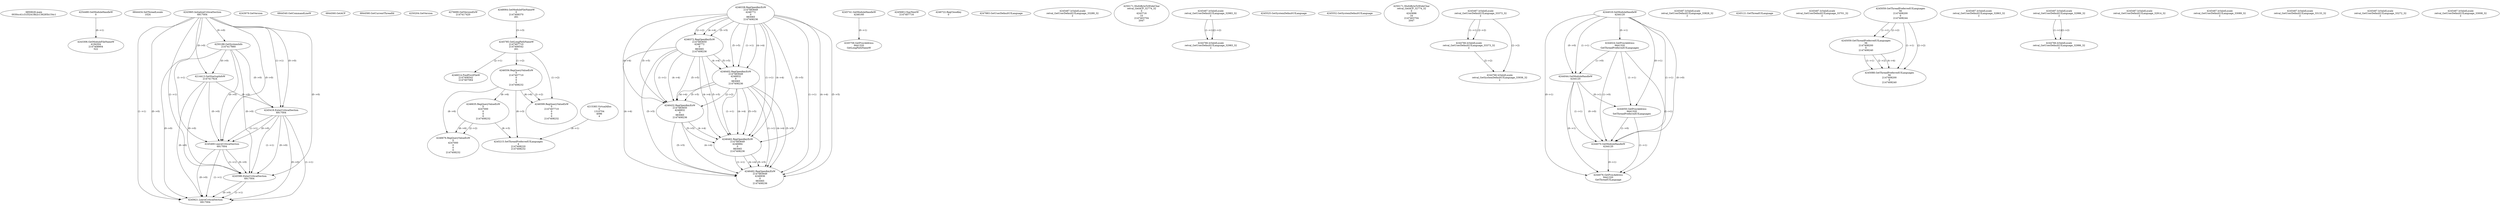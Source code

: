 // Global SCDG with merge call
digraph {
	0 [label="6850628.main
0030cc41c31f32418b2c136285b154c1"]
	1 [label="4254480.GetModuleHandleW
0"]
	2 [label="6844434.SetThreadLocale
1024"]
	3 [label="4243965.InitializeCriticalSection
6917004"]
	4 [label="4243979.GetVersion
"]
	5 [label="4250188.GetSystemInfo
2147417660"]
	3 -> 5 [label="(0-->0)"]
	6 [label="6844540.GetCommandLineW
"]
	7 [label="4214413.GetStartupInfoW
2147417624"]
	3 -> 7 [label="(0-->0)"]
	5 -> 7 [label="(0-->0)"]
	8 [label="6844560.GetACP
"]
	9 [label="6844580.GetCurrentThreadId
"]
	10 [label="4250204.GetVersion
"]
	11 [label="4276690.GetVersionExW
2147417420"]
	12 [label="4243306.GetModuleFileNameW
4194304
2147408904
522"]
	1 -> 12 [label="(0-->1)"]
	13 [label="4248064.GetModuleFileNameW
0
2147408370
261"]
	14 [label="4215383.VirtualAlloc
0
1310704
4096
4"]
	15 [label="4246338.RegOpenKeyExW
2147483649
4246772
0
983065
2147408236"]
	16 [label="4246372.RegOpenKeyExW
2147483650
4246772
0
983065
2147408236"]
	15 -> 16 [label="(2-->2)"]
	15 -> 16 [label="(4-->4)"]
	15 -> 16 [label="(5-->5)"]
	17 [label="4246402.RegOpenKeyExW
2147483649
4246832
0
983065
2147408236"]
	15 -> 17 [label="(1-->1)"]
	15 -> 17 [label="(4-->4)"]
	16 -> 17 [label="(4-->4)"]
	15 -> 17 [label="(5-->5)"]
	16 -> 17 [label="(5-->5)"]
	18 [label="4245741.GetModuleHandleW
4246160"]
	19 [label="4245758.GetProcAddress
9441320
GetLongPathNameW"]
	18 -> 19 [label="(0-->1)"]
	20 [label="4245785.GetLongPathNameW
2147407710
2147406542
261"]
	13 -> 20 [label="(3-->3)"]
	21 [label="4245683.CharNextW
2147407716"]
	22 [label="4246014.FindFirstFileW
2147406542
2147407064"]
	20 -> 22 [label="(2-->1)"]
	23 [label="4246556.RegQueryValueExW
0
2147407710
0
0
0
2147408232"]
	20 -> 23 [label="(1-->2)"]
	24 [label="4246599.RegQueryValueExW
0
2147407710
0
0
0
2147408232"]
	20 -> 24 [label="(1-->2)"]
	23 -> 24 [label="(2-->2)"]
	23 -> 24 [label="(6-->6)"]
	25 [label="4246722.RegCloseKey
0"]
	26 [label="4247883.GetUserDefaultUILanguage
"]
	27 [label="4245418.EnterCriticalSection
6917004"]
	3 -> 27 [label="(1-->1)"]
	3 -> 27 [label="(0-->0)"]
	5 -> 27 [label="(0-->0)"]
	7 -> 27 [label="(0-->0)"]
	28 [label="4245469.LeaveCriticalSection
6917004"]
	3 -> 28 [label="(1-->1)"]
	27 -> 28 [label="(1-->1)"]
	3 -> 28 [label="(0-->0)"]
	5 -> 28 [label="(0-->0)"]
	7 -> 28 [label="(0-->0)"]
	27 -> 28 [label="(0-->0)"]
	29 [label="4245487.IsValidLocale
retval_GetUserDefaultUILanguage_33289_32
2"]
	30 [label="4250171.MultiByteToWideChar
retval_GetACP_32774_32
0
4243716
10
2147403704
2047"]
	31 [label="4246432.RegOpenKeyExW
2147483650
4246832
0
983065
2147408236"]
	16 -> 31 [label="(1-->1)"]
	17 -> 31 [label="(2-->2)"]
	15 -> 31 [label="(4-->4)"]
	16 -> 31 [label="(4-->4)"]
	17 -> 31 [label="(4-->4)"]
	15 -> 31 [label="(5-->5)"]
	16 -> 31 [label="(5-->5)"]
	17 -> 31 [label="(5-->5)"]
	32 [label="4246462.RegOpenKeyExW
2147483649
4246884
0
983065
2147408236"]
	15 -> 32 [label="(1-->1)"]
	17 -> 32 [label="(1-->1)"]
	15 -> 32 [label="(4-->4)"]
	16 -> 32 [label="(4-->4)"]
	17 -> 32 [label="(4-->4)"]
	31 -> 32 [label="(4-->4)"]
	15 -> 32 [label="(5-->5)"]
	16 -> 32 [label="(5-->5)"]
	17 -> 32 [label="(5-->5)"]
	31 -> 32 [label="(5-->5)"]
	33 [label="4245487.IsValidLocale
retval_GetUserDefaultUILanguage_32983_32
2"]
	34 [label="4244766.IsValidLocale
retval_GetUserDefaultUILanguage_32983_32
2"]
	33 -> 34 [label="(1-->1)"]
	33 -> 34 [label="(2-->2)"]
	35 [label="4245525.GetSystemDefaultUILanguage
"]
	36 [label="4245552.GetSystemDefaultUILanguage
"]
	37 [label="4250171.MultiByteToWideChar
retval_GetACP_32774_32
0
4243696
16
2147403704
2047"]
	38 [label="4246492.RegOpenKeyExW
2147483649
4246936
0
983065
2147408236"]
	15 -> 38 [label="(1-->1)"]
	17 -> 38 [label="(1-->1)"]
	32 -> 38 [label="(1-->1)"]
	15 -> 38 [label="(4-->4)"]
	16 -> 38 [label="(4-->4)"]
	17 -> 38 [label="(4-->4)"]
	31 -> 38 [label="(4-->4)"]
	32 -> 38 [label="(4-->4)"]
	15 -> 38 [label="(5-->5)"]
	16 -> 38 [label="(5-->5)"]
	17 -> 38 [label="(5-->5)"]
	31 -> 38 [label="(5-->5)"]
	32 -> 38 [label="(5-->5)"]
	39 [label="4246635.RegQueryValueExW
0
4247000
0
0
0
2147408232"]
	23 -> 39 [label="(6-->6)"]
	40 [label="4245487.IsValidLocale
retval_GetUserDefaultUILanguage_33373_32
2"]
	41 [label="4244766.IsValidLocale
retval_GetUserDefaultUILanguage_33373_32
2"]
	40 -> 41 [label="(1-->1)"]
	40 -> 41 [label="(2-->2)"]
	42 [label="4244766.IsValidLocale
retval_GetSystemDefaultUILanguage_33936_32
2"]
	40 -> 42 [label="(2-->2)"]
	41 -> 42 [label="(2-->2)"]
	43 [label="4245580.EnterCriticalSection
6917004"]
	3 -> 43 [label="(1-->1)"]
	27 -> 43 [label="(1-->1)"]
	28 -> 43 [label="(1-->1)"]
	3 -> 43 [label="(0-->0)"]
	5 -> 43 [label="(0-->0)"]
	7 -> 43 [label="(0-->0)"]
	27 -> 43 [label="(0-->0)"]
	28 -> 43 [label="(0-->0)"]
	44 [label="4245621.LeaveCriticalSection
6917004"]
	3 -> 44 [label="(1-->1)"]
	27 -> 44 [label="(1-->1)"]
	28 -> 44 [label="(1-->1)"]
	43 -> 44 [label="(1-->1)"]
	3 -> 44 [label="(0-->0)"]
	5 -> 44 [label="(0-->0)"]
	7 -> 44 [label="(0-->0)"]
	27 -> 44 [label="(0-->0)"]
	28 -> 44 [label="(0-->0)"]
	43 -> 44 [label="(0-->0)"]
	45 [label="4244018.GetModuleHandleW
4244120"]
	46 [label="4244024.GetProcAddress
9441320
GetThreadPreferredUILanguages"]
	45 -> 46 [label="(0-->1)"]
	47 [label="4244044.GetModuleHandleW
4244120"]
	45 -> 47 [label="(1-->1)"]
	45 -> 47 [label="(0-->0)"]
	46 -> 47 [label="(1-->0)"]
	48 [label="4244050.GetProcAddress
9441320
SetThreadPreferredUILanguages"]
	45 -> 48 [label="(0-->1)"]
	46 -> 48 [label="(1-->1)"]
	47 -> 48 [label="(0-->1)"]
	49 [label="4244070.GetModuleHandleW
4244120"]
	45 -> 49 [label="(1-->1)"]
	47 -> 49 [label="(1-->1)"]
	45 -> 49 [label="(0-->0)"]
	46 -> 49 [label="(1-->0)"]
	47 -> 49 [label="(0-->0)"]
	48 -> 49 [label="(1-->0)"]
	50 [label="4244076.GetProcAddress
9441320
GetThreadUILanguage"]
	45 -> 50 [label="(0-->1)"]
	46 -> 50 [label="(1-->1)"]
	47 -> 50 [label="(0-->1)"]
	48 -> 50 [label="(1-->1)"]
	49 -> 50 [label="(0-->1)"]
	51 [label="4246676.RegQueryValueExW
0
4247000
0
0
0
2147408232"]
	39 -> 51 [label="(2-->2)"]
	23 -> 51 [label="(6-->6)"]
	39 -> 51 [label="(6-->6)"]
	52 [label="4245487.IsValidLocale
retval_GetUserDefaultUILanguage_33828_32
2"]
	53 [label="4245121.GetThreadUILanguage
"]
	54 [label="4245487.IsValidLocale
retval_GetUserDefaultUILanguage_33701_32
2"]
	55 [label="4245059.GetThreadPreferredUILanguages
56
2147408200
0
2147408244"]
	56 [label="4245215.SetThreadPreferredUILanguages
4
2147408220
2147408232"]
	14 -> 56 [label="(4-->1)"]
	23 -> 56 [label="(6-->3)"]
	39 -> 56 [label="(6-->3)"]
	57 [label="4245059.GetThreadPreferredUILanguages
56
2147408200
0
2147408240"]
	55 -> 57 [label="(1-->1)"]
	55 -> 57 [label="(2-->2)"]
	58 [label="4245088.GetThreadPreferredUILanguages
56
2147408200
0
2147408240"]
	55 -> 58 [label="(1-->1)"]
	57 -> 58 [label="(1-->1)"]
	55 -> 58 [label="(2-->2)"]
	57 -> 58 [label="(2-->2)"]
	57 -> 58 [label="(4-->4)"]
	59 [label="4245487.IsValidLocale
retval_GetUserDefaultUILanguage_32863_32
2"]
	60 [label="4245487.IsValidLocale
retval_GetUserDefaultUILanguage_32986_32
2"]
	61 [label="4245487.IsValidLocale
retval_GetUserDefaultUILanguage_32914_32
2"]
	62 [label="4244766.IsValidLocale
retval_GetUserDefaultUILanguage_32986_32
2"]
	60 -> 62 [label="(1-->1)"]
	60 -> 62 [label="(2-->2)"]
	63 [label="4245487.IsValidLocale
retval_GetUserDefaultUILanguage_33089_32
2"]
	64 [label="4245487.IsValidLocale
retval_GetUserDefaultUILanguage_33133_32
2"]
	65 [label="4245487.IsValidLocale
retval_GetUserDefaultUILanguage_33272_32
2"]
	66 [label="4245487.IsValidLocale
retval_GetUserDefaultUILanguage_33008_32
2"]
}
